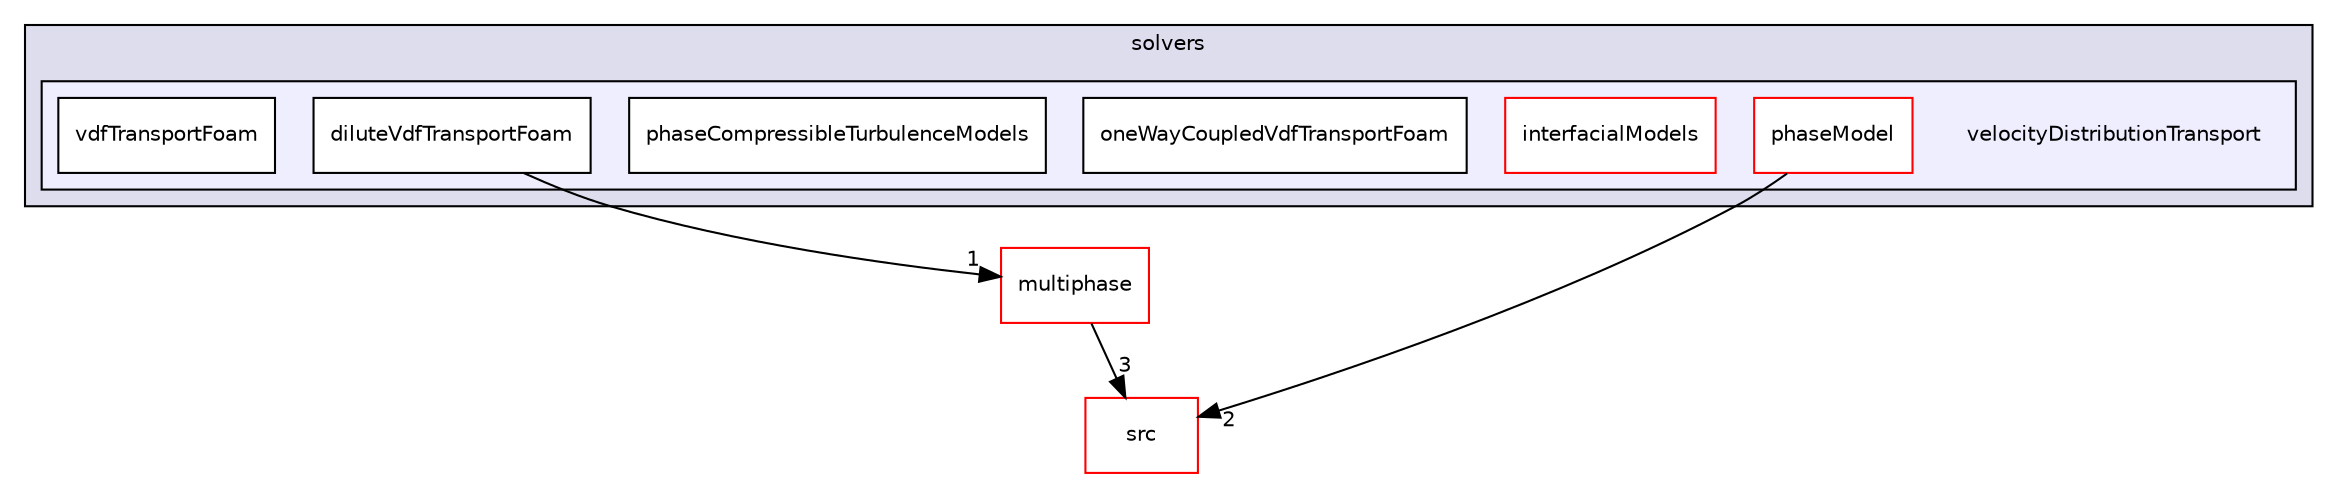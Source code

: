 digraph "velocityDistributionTransport" {
  bgcolor=transparent;
  compound=true
  node [ fontsize="10", fontname="Helvetica"];
  edge [ labelfontsize="10", labelfontname="Helvetica"];
  subgraph clusterdir_fdd174abb8ada244b49e98779c87ac3c {
    graph [ bgcolor="#ddddee", pencolor="black", label="solvers" fontname="Helvetica", fontsize="10", URL="dir_fdd174abb8ada244b49e98779c87ac3c.html"]
  subgraph clusterdir_10d1a8eca2888f4b01ba695f0339581e {
    graph [ bgcolor="#eeeeff", pencolor="black", label="" URL="dir_10d1a8eca2888f4b01ba695f0339581e.html"];
    dir_10d1a8eca2888f4b01ba695f0339581e [shape=plaintext label="velocityDistributionTransport"];
    dir_128f7d07993ce103941f87bf4aef3544 [shape=box label="diluteVdfTransportFoam" color="black" fillcolor="white" style="filled" URL="dir_128f7d07993ce103941f87bf4aef3544.html"];
    dir_81ff33c7c5e96b78be655caa62ecf883 [shape=box label="interfacialModels" color="red" fillcolor="white" style="filled" URL="dir_81ff33c7c5e96b78be655caa62ecf883.html"];
    dir_2628bfa7d64e93093e140f4db0ea68cf [shape=box label="oneWayCoupledVdfTransportFoam" color="black" fillcolor="white" style="filled" URL="dir_2628bfa7d64e93093e140f4db0ea68cf.html"];
    dir_a9fa59652dfefd7e8aa9dcce7c787e4b [shape=box label="phaseCompressibleTurbulenceModels" color="black" fillcolor="white" style="filled" URL="dir_a9fa59652dfefd7e8aa9dcce7c787e4b.html"];
    dir_70da3881a381348fa96fd344294581cd [shape=box label="phaseModel" color="red" fillcolor="white" style="filled" URL="dir_70da3881a381348fa96fd344294581cd.html"];
    dir_0c230c65fffcd4720789e90c1c82defa [shape=box label="vdfTransportFoam" color="black" fillcolor="white" style="filled" URL="dir_0c230c65fffcd4720789e90c1c82defa.html"];
  }
  }
  dir_d62a5a20700de1cb9696e405d497a576 [shape=box label="multiphase" color="red" URL="dir_d62a5a20700de1cb9696e405d497a576.html"];
  dir_68267d1309a1af8e8297ef4c3efbcdba [shape=box label="src" color="red" URL="dir_68267d1309a1af8e8297ef4c3efbcdba.html"];
  dir_128f7d07993ce103941f87bf4aef3544->dir_d62a5a20700de1cb9696e405d497a576 [headlabel="1", labeldistance=1.5 headhref="dir_000106_000008.html"];
  dir_d62a5a20700de1cb9696e405d497a576->dir_68267d1309a1af8e8297ef4c3efbcdba [headlabel="3", labeldistance=1.5 headhref="dir_000008_000000.html"];
  dir_70da3881a381348fa96fd344294581cd->dir_68267d1309a1af8e8297ef4c3efbcdba [headlabel="2", labeldistance=1.5 headhref="dir_000251_000000.html"];
}
